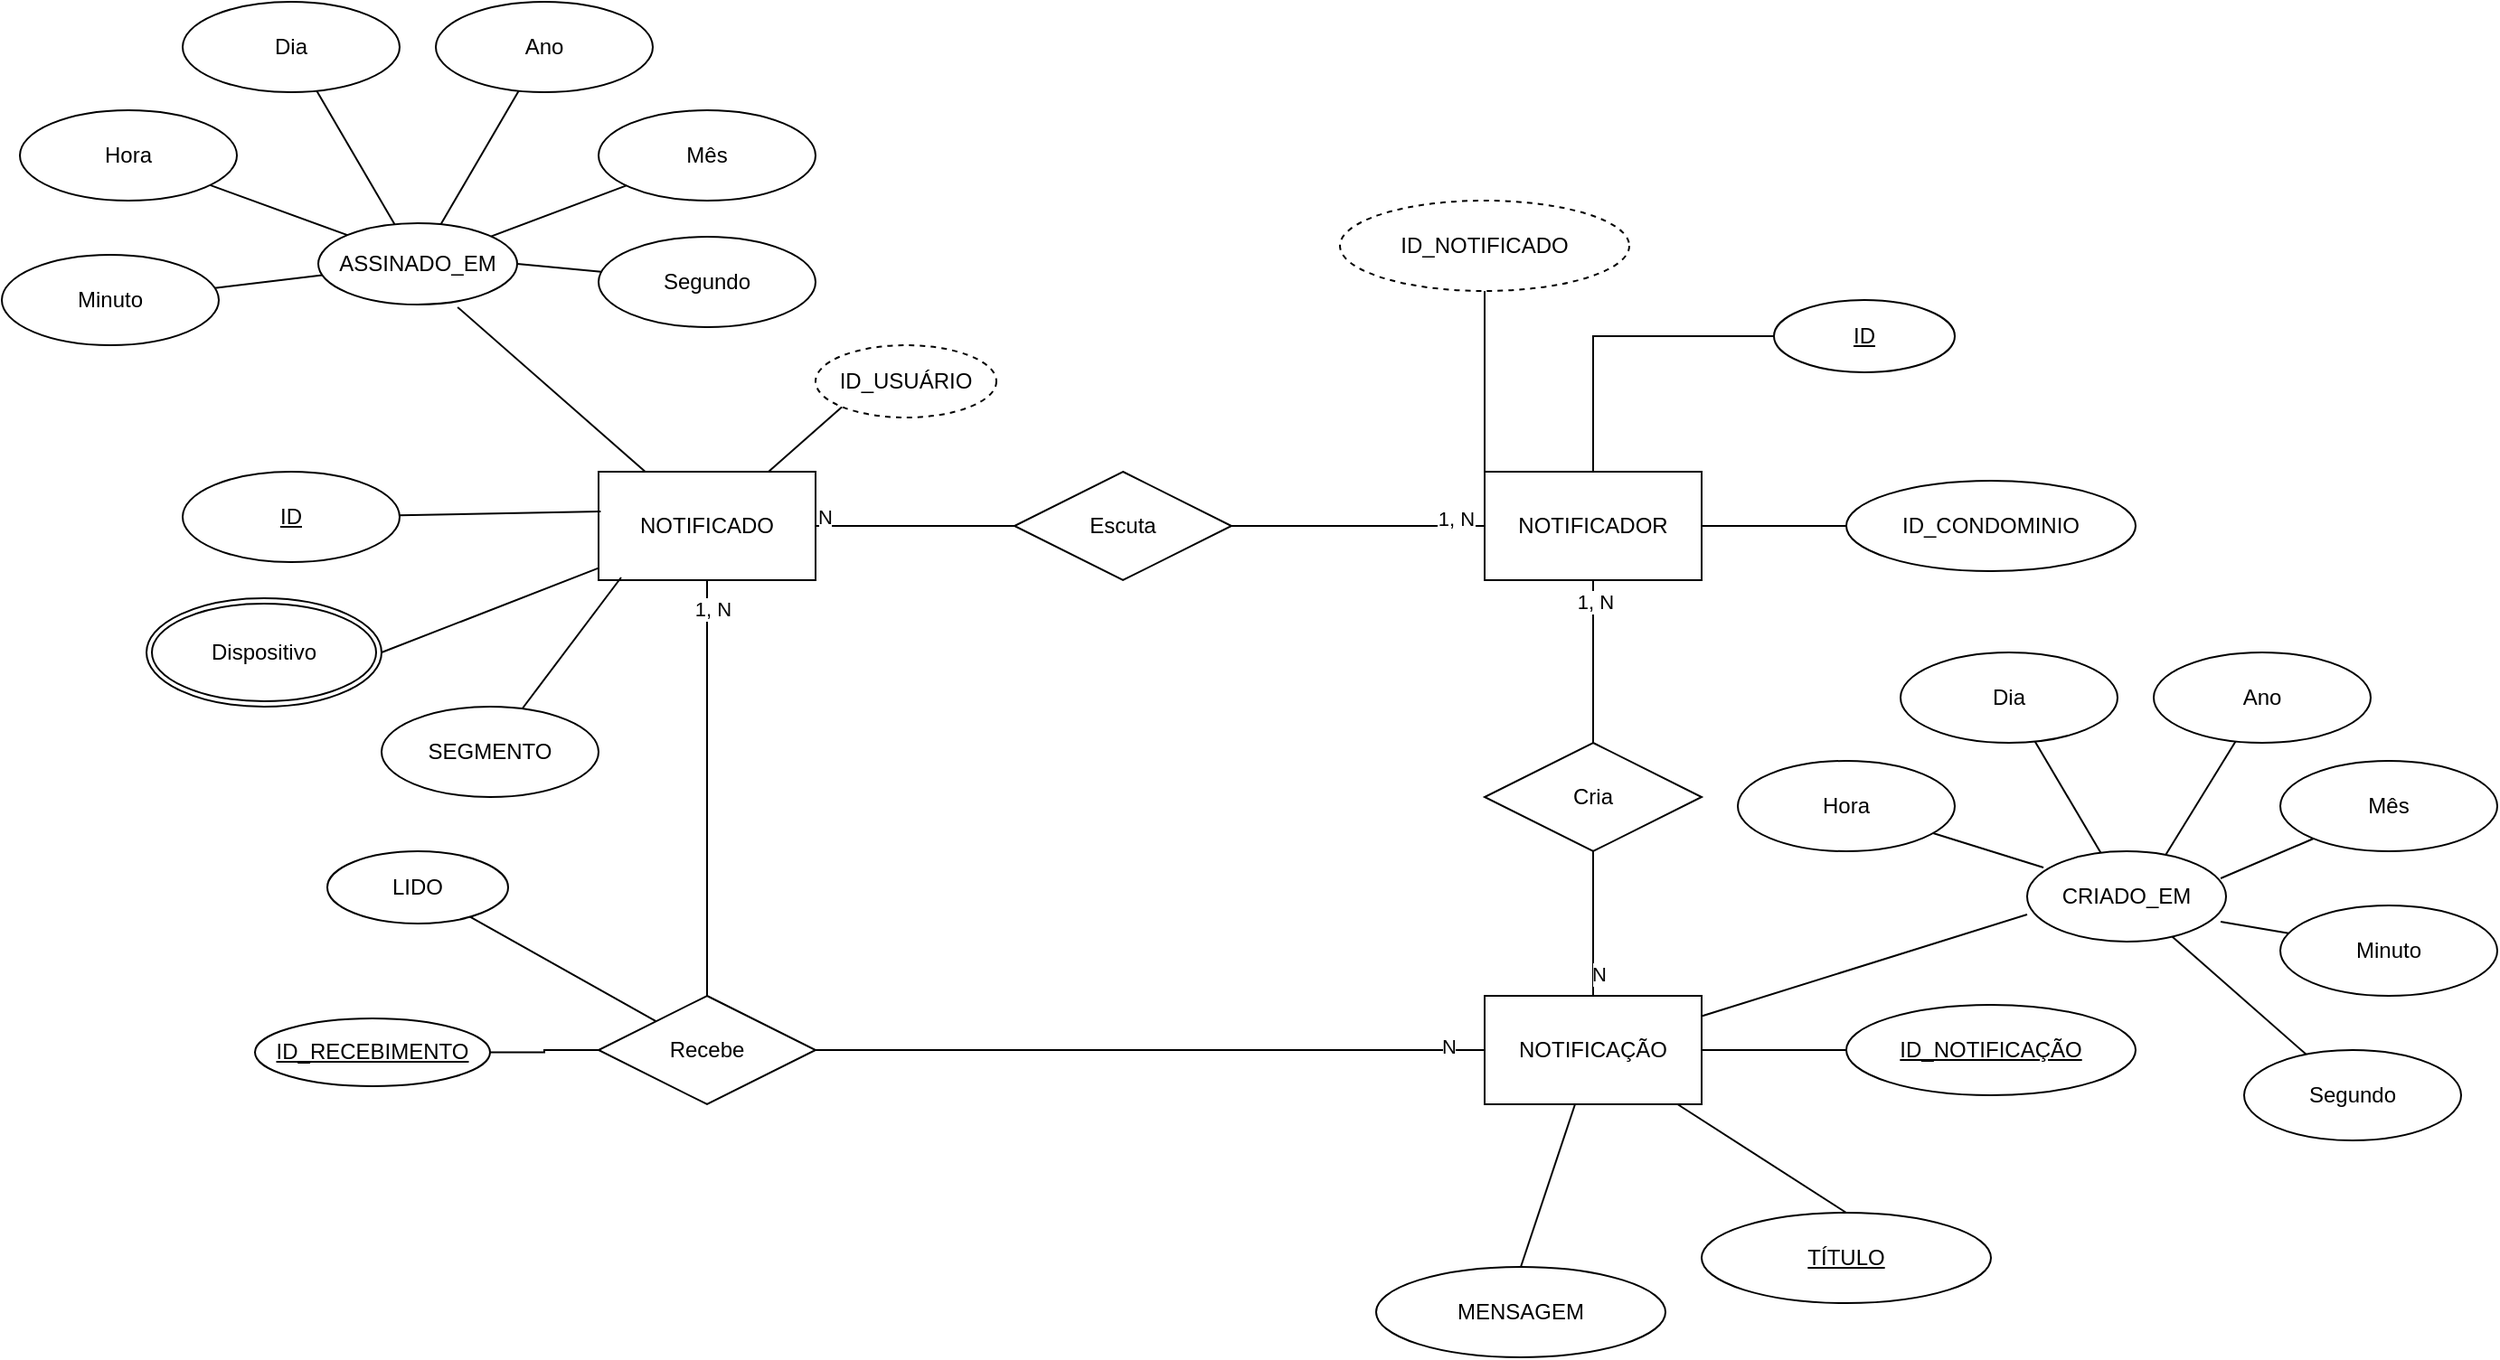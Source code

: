 <mxfile version="24.3.1" type="device">
  <diagram name="Page-1" id="kRg1-ay8pMj5Pi-dX9Vl">
    <mxGraphModel dx="1794" dy="1628" grid="1" gridSize="10" guides="1" tooltips="1" connect="1" arrows="1" fold="1" page="1" pageScale="1" pageWidth="850" pageHeight="1100" math="0" shadow="0">
      <root>
        <mxCell id="0" />
        <mxCell id="1" parent="0" />
        <mxCell id="TpQNtew0xltjlEM3AGvT-24" style="rounded=0;orthogonalLoop=1;jettySize=auto;html=1;entryX=0;entryY=1;entryDx=0;entryDy=0;endArrow=none;endFill=0;" parent="1" source="TpQNtew0xltjlEM3AGvT-1" target="TpQNtew0xltjlEM3AGvT-23" edge="1">
          <mxGeometry relative="1" as="geometry" />
        </mxCell>
        <mxCell id="TpQNtew0xltjlEM3AGvT-67" style="edgeStyle=orthogonalEdgeStyle;rounded=0;orthogonalLoop=1;jettySize=auto;html=1;endArrow=none;endFill=0;" parent="1" source="TpQNtew0xltjlEM3AGvT-1" target="TpQNtew0xltjlEM3AGvT-66" edge="1">
          <mxGeometry relative="1" as="geometry" />
        </mxCell>
        <mxCell id="TpQNtew0xltjlEM3AGvT-90" value="1, N" style="edgeLabel;html=1;align=center;verticalAlign=middle;resizable=0;points=[];" parent="TpQNtew0xltjlEM3AGvT-67" vertex="1" connectable="0">
          <mxGeometry x="-0.861" y="3" relative="1" as="geometry">
            <mxPoint as="offset" />
          </mxGeometry>
        </mxCell>
        <mxCell id="30r3uodBetRimc9JXK35-7" style="rounded=0;orthogonalLoop=1;jettySize=auto;html=1;entryX=1;entryY=0.5;entryDx=0;entryDy=0;endArrow=none;endFill=0;" edge="1" parent="1" source="TpQNtew0xltjlEM3AGvT-1" target="30r3uodBetRimc9JXK35-6">
          <mxGeometry relative="1" as="geometry" />
        </mxCell>
        <mxCell id="TpQNtew0xltjlEM3AGvT-1" value="NOTIFICADO" style="rounded=0;whiteSpace=wrap;html=1;" parent="1" vertex="1">
          <mxGeometry x="130" y="190" width="120" height="60" as="geometry" />
        </mxCell>
        <mxCell id="TpQNtew0xltjlEM3AGvT-18" style="rounded=0;orthogonalLoop=1;jettySize=auto;html=1;entryX=0.01;entryY=0.367;entryDx=0;entryDy=0;endArrow=none;endFill=0;entryPerimeter=0;" parent="1" source="TpQNtew0xltjlEM3AGvT-2" target="TpQNtew0xltjlEM3AGvT-1" edge="1">
          <mxGeometry relative="1" as="geometry" />
        </mxCell>
        <mxCell id="TpQNtew0xltjlEM3AGvT-2" value="&lt;u&gt;ID&lt;/u&gt;" style="ellipse;whiteSpace=wrap;html=1;" parent="1" vertex="1">
          <mxGeometry x="-100" y="190" width="120" height="50" as="geometry" />
        </mxCell>
        <mxCell id="TpQNtew0xltjlEM3AGvT-13" style="rounded=0;orthogonalLoop=1;jettySize=auto;html=1;endArrow=none;endFill=0;" parent="1" target="TpQNtew0xltjlEM3AGvT-1" edge="1">
          <mxGeometry relative="1" as="geometry">
            <mxPoint x="52.063" y="98.94" as="sourcePoint" />
          </mxGeometry>
        </mxCell>
        <mxCell id="TpQNtew0xltjlEM3AGvT-9" style="rounded=0;orthogonalLoop=1;jettySize=auto;html=1;entryX=0;entryY=0;entryDx=0;entryDy=0;endArrow=none;endFill=0;" parent="1" source="TpQNtew0xltjlEM3AGvT-5" target="6f-TwCAPix_qyAi-z65O-1" edge="1">
          <mxGeometry relative="1" as="geometry">
            <mxPoint x="-14.246" y="55.734" as="targetPoint" />
          </mxGeometry>
        </mxCell>
        <mxCell id="TpQNtew0xltjlEM3AGvT-5" value="Hora" style="ellipse;whiteSpace=wrap;html=1;" parent="1" vertex="1">
          <mxGeometry x="-190" y="-10" width="120" height="50" as="geometry" />
        </mxCell>
        <mxCell id="TpQNtew0xltjlEM3AGvT-10" style="rounded=0;orthogonalLoop=1;jettySize=auto;html=1;endArrow=none;endFill=0;" parent="1" source="TpQNtew0xltjlEM3AGvT-6" target="6f-TwCAPix_qyAi-z65O-1" edge="1">
          <mxGeometry relative="1" as="geometry">
            <mxPoint x="10.622" y="48.456" as="targetPoint" />
          </mxGeometry>
        </mxCell>
        <mxCell id="TpQNtew0xltjlEM3AGvT-6" value="Dia" style="ellipse;whiteSpace=wrap;html=1;" parent="1" vertex="1">
          <mxGeometry x="-100" y="-70" width="120" height="50" as="geometry" />
        </mxCell>
        <mxCell id="TpQNtew0xltjlEM3AGvT-7" value="Mês" style="ellipse;whiteSpace=wrap;html=1;" parent="1" vertex="1">
          <mxGeometry x="130" y="-10" width="120" height="50" as="geometry" />
        </mxCell>
        <mxCell id="TpQNtew0xltjlEM3AGvT-11" style="rounded=0;orthogonalLoop=1;jettySize=auto;html=1;endArrow=none;endFill=0;" parent="1" source="TpQNtew0xltjlEM3AGvT-8" target="6f-TwCAPix_qyAi-z65O-1" edge="1">
          <mxGeometry relative="1" as="geometry">
            <mxPoint x="41.405" y="48.752" as="targetPoint" />
          </mxGeometry>
        </mxCell>
        <mxCell id="TpQNtew0xltjlEM3AGvT-8" value="Ano" style="ellipse;whiteSpace=wrap;html=1;" parent="1" vertex="1">
          <mxGeometry x="40" y="-70" width="120" height="50" as="geometry" />
        </mxCell>
        <mxCell id="TpQNtew0xltjlEM3AGvT-12" style="rounded=0;orthogonalLoop=1;jettySize=auto;html=1;endArrow=none;endFill=0;" parent="1" source="TpQNtew0xltjlEM3AGvT-7" target="6f-TwCAPix_qyAi-z65O-1" edge="1">
          <mxGeometry relative="1" as="geometry">
            <mxPoint x="70.32" y="57.015" as="targetPoint" />
          </mxGeometry>
        </mxCell>
        <mxCell id="TpQNtew0xltjlEM3AGvT-15" style="rounded=0;orthogonalLoop=1;jettySize=auto;html=1;endArrow=none;endFill=0;" parent="1" source="TpQNtew0xltjlEM3AGvT-14" target="6f-TwCAPix_qyAi-z65O-1" edge="1">
          <mxGeometry relative="1" as="geometry">
            <mxPoint x="-28.452" y="81.479" as="targetPoint" />
          </mxGeometry>
        </mxCell>
        <mxCell id="TpQNtew0xltjlEM3AGvT-14" value="Minuto" style="ellipse;whiteSpace=wrap;html=1;" parent="1" vertex="1">
          <mxGeometry x="-200" y="70" width="120" height="50" as="geometry" />
        </mxCell>
        <mxCell id="TpQNtew0xltjlEM3AGvT-17" style="rounded=0;orthogonalLoop=1;jettySize=auto;html=1;endArrow=none;endFill=0;entryX=1;entryY=0.5;entryDx=0;entryDy=0;" parent="1" source="TpQNtew0xltjlEM3AGvT-16" target="6f-TwCAPix_qyAi-z65O-1" edge="1">
          <mxGeometry relative="1" as="geometry">
            <mxPoint x="79.6" y="78.309" as="targetPoint" />
          </mxGeometry>
        </mxCell>
        <mxCell id="TpQNtew0xltjlEM3AGvT-16" value="Segundo" style="ellipse;whiteSpace=wrap;html=1;" parent="1" vertex="1">
          <mxGeometry x="130" y="60" width="120" height="50" as="geometry" />
        </mxCell>
        <mxCell id="TpQNtew0xltjlEM3AGvT-23" value="ID_USUÁRIO" style="ellipse;whiteSpace=wrap;html=1;align=center;dashed=1;" parent="1" vertex="1">
          <mxGeometry x="250" y="120" width="100" height="40" as="geometry" />
        </mxCell>
        <mxCell id="TpQNtew0xltjlEM3AGvT-27" value="Escuta" style="shape=rhombus;perimeter=rhombusPerimeter;whiteSpace=wrap;html=1;align=center;" parent="1" vertex="1">
          <mxGeometry x="360" y="190" width="120" height="60" as="geometry" />
        </mxCell>
        <mxCell id="TpQNtew0xltjlEM3AGvT-34" style="edgeStyle=orthogonalEdgeStyle;rounded=0;orthogonalLoop=1;jettySize=auto;html=1;entryX=1;entryY=0.5;entryDx=0;entryDy=0;endArrow=none;endFill=0;" parent="1" source="TpQNtew0xltjlEM3AGvT-29" target="TpQNtew0xltjlEM3AGvT-27" edge="1">
          <mxGeometry relative="1" as="geometry" />
        </mxCell>
        <mxCell id="TpQNtew0xltjlEM3AGvT-91" value="1, N" style="edgeLabel;html=1;align=center;verticalAlign=middle;resizable=0;points=[];" parent="TpQNtew0xltjlEM3AGvT-34" vertex="1" connectable="0">
          <mxGeometry x="-0.771" y="-4" relative="1" as="geometry">
            <mxPoint as="offset" />
          </mxGeometry>
        </mxCell>
        <mxCell id="TpQNtew0xltjlEM3AGvT-42" style="edgeStyle=orthogonalEdgeStyle;rounded=0;orthogonalLoop=1;jettySize=auto;html=1;entryX=0.5;entryY=0;entryDx=0;entryDy=0;endArrow=none;endFill=0;" parent="1" source="TpQNtew0xltjlEM3AGvT-29" target="TpQNtew0xltjlEM3AGvT-41" edge="1">
          <mxGeometry relative="1" as="geometry" />
        </mxCell>
        <mxCell id="TpQNtew0xltjlEM3AGvT-92" value="1, N" style="edgeLabel;html=1;align=center;verticalAlign=middle;resizable=0;points=[];" parent="TpQNtew0xltjlEM3AGvT-42" vertex="1" connectable="0">
          <mxGeometry x="-0.733" y="1" relative="1" as="geometry">
            <mxPoint as="offset" />
          </mxGeometry>
        </mxCell>
        <mxCell id="TpQNtew0xltjlEM3AGvT-29" value="NOTIFICADOR" style="rounded=0;whiteSpace=wrap;html=1;" parent="1" vertex="1">
          <mxGeometry x="620" y="190" width="120" height="60" as="geometry" />
        </mxCell>
        <mxCell id="TpQNtew0xltjlEM3AGvT-30" style="edgeStyle=orthogonalEdgeStyle;rounded=0;orthogonalLoop=1;jettySize=auto;html=1;entryX=0;entryY=0.5;entryDx=0;entryDy=0;endArrow=none;endFill=0;" parent="1" source="TpQNtew0xltjlEM3AGvT-1" target="TpQNtew0xltjlEM3AGvT-27" edge="1">
          <mxGeometry relative="1" as="geometry" />
        </mxCell>
        <mxCell id="TpQNtew0xltjlEM3AGvT-39" value="N" style="edgeLabel;html=1;align=center;verticalAlign=middle;resizable=0;points=[];" parent="TpQNtew0xltjlEM3AGvT-30" vertex="1" connectable="0">
          <mxGeometry x="-0.849" y="1" relative="1" as="geometry">
            <mxPoint x="-4" y="-4" as="offset" />
          </mxGeometry>
        </mxCell>
        <mxCell id="TpQNtew0xltjlEM3AGvT-33" style="edgeStyle=orthogonalEdgeStyle;rounded=0;orthogonalLoop=1;jettySize=auto;html=1;endArrow=none;endFill=0;entryX=0.5;entryY=0;entryDx=0;entryDy=0;" parent="1" source="TpQNtew0xltjlEM3AGvT-32" target="TpQNtew0xltjlEM3AGvT-29" edge="1">
          <mxGeometry relative="1" as="geometry" />
        </mxCell>
        <mxCell id="TpQNtew0xltjlEM3AGvT-32" value="&lt;u&gt;ID&lt;/u&gt;" style="ellipse;whiteSpace=wrap;html=1;align=center;" parent="1" vertex="1">
          <mxGeometry x="780" y="95" width="100" height="40" as="geometry" />
        </mxCell>
        <mxCell id="TpQNtew0xltjlEM3AGvT-36" style="rounded=0;orthogonalLoop=1;jettySize=auto;html=1;endArrow=none;endFill=0;entryX=0;entryY=0;entryDx=0;entryDy=0;" parent="1" source="TpQNtew0xltjlEM3AGvT-35" target="TpQNtew0xltjlEM3AGvT-29" edge="1">
          <mxGeometry relative="1" as="geometry" />
        </mxCell>
        <mxCell id="TpQNtew0xltjlEM3AGvT-35" value="ID_NOTIFICADO" style="ellipse;whiteSpace=wrap;html=1;align=center;dashed=1;" parent="1" vertex="1">
          <mxGeometry x="540" y="40" width="160" height="50" as="geometry" />
        </mxCell>
        <mxCell id="TpQNtew0xltjlEM3AGvT-38" style="edgeStyle=orthogonalEdgeStyle;rounded=0;orthogonalLoop=1;jettySize=auto;html=1;endArrow=none;endFill=0;entryX=1;entryY=0.5;entryDx=0;entryDy=0;" parent="1" source="TpQNtew0xltjlEM3AGvT-37" target="TpQNtew0xltjlEM3AGvT-29" edge="1">
          <mxGeometry relative="1" as="geometry">
            <mxPoint x="490" y="250" as="targetPoint" />
          </mxGeometry>
        </mxCell>
        <mxCell id="TpQNtew0xltjlEM3AGvT-37" value="ID_CONDOMINIO" style="ellipse;whiteSpace=wrap;html=1;align=center;" parent="1" vertex="1">
          <mxGeometry x="820" y="195" width="160" height="50" as="geometry" />
        </mxCell>
        <mxCell id="TpQNtew0xltjlEM3AGvT-44" style="edgeStyle=orthogonalEdgeStyle;rounded=0;orthogonalLoop=1;jettySize=auto;html=1;entryX=0.5;entryY=0;entryDx=0;entryDy=0;endArrow=none;endFill=0;" parent="1" source="TpQNtew0xltjlEM3AGvT-41" target="TpQNtew0xltjlEM3AGvT-43" edge="1">
          <mxGeometry relative="1" as="geometry" />
        </mxCell>
        <mxCell id="TpQNtew0xltjlEM3AGvT-93" value="N" style="edgeLabel;html=1;align=center;verticalAlign=middle;resizable=0;points=[];" parent="TpQNtew0xltjlEM3AGvT-44" vertex="1" connectable="0">
          <mxGeometry x="0.7" y="3" relative="1" as="geometry">
            <mxPoint as="offset" />
          </mxGeometry>
        </mxCell>
        <mxCell id="TpQNtew0xltjlEM3AGvT-41" value="Cria" style="shape=rhombus;perimeter=rhombusPerimeter;whiteSpace=wrap;html=1;align=center;" parent="1" vertex="1">
          <mxGeometry x="620" y="340" width="120" height="60" as="geometry" />
        </mxCell>
        <mxCell id="TpQNtew0xltjlEM3AGvT-46" style="edgeStyle=orthogonalEdgeStyle;rounded=0;orthogonalLoop=1;jettySize=auto;html=1;entryX=0;entryY=0.5;entryDx=0;entryDy=0;endArrow=none;endFill=0;" parent="1" source="TpQNtew0xltjlEM3AGvT-43" target="TpQNtew0xltjlEM3AGvT-45" edge="1">
          <mxGeometry relative="1" as="geometry" />
        </mxCell>
        <mxCell id="TpQNtew0xltjlEM3AGvT-48" style="rounded=0;orthogonalLoop=1;jettySize=auto;html=1;entryX=0.5;entryY=0;entryDx=0;entryDy=0;endArrow=none;endFill=0;" parent="1" source="TpQNtew0xltjlEM3AGvT-43" target="TpQNtew0xltjlEM3AGvT-47" edge="1">
          <mxGeometry relative="1" as="geometry" />
        </mxCell>
        <mxCell id="TpQNtew0xltjlEM3AGvT-50" style="rounded=0;orthogonalLoop=1;jettySize=auto;html=1;entryX=0.5;entryY=0;entryDx=0;entryDy=0;endArrow=none;endFill=0;" parent="1" source="TpQNtew0xltjlEM3AGvT-43" target="TpQNtew0xltjlEM3AGvT-49" edge="1">
          <mxGeometry relative="1" as="geometry" />
        </mxCell>
        <mxCell id="TpQNtew0xltjlEM3AGvT-43" value="NOTIFICAÇÃO" style="rounded=0;whiteSpace=wrap;html=1;" parent="1" vertex="1">
          <mxGeometry x="620" y="480" width="120" height="60" as="geometry" />
        </mxCell>
        <mxCell id="TpQNtew0xltjlEM3AGvT-45" value="&lt;u&gt;ID_NOTIFICAÇÃO&lt;/u&gt;" style="ellipse;whiteSpace=wrap;html=1;align=center;" parent="1" vertex="1">
          <mxGeometry x="820" y="485" width="160" height="50" as="geometry" />
        </mxCell>
        <mxCell id="TpQNtew0xltjlEM3AGvT-47" value="&lt;u&gt;TÍTULO&lt;/u&gt;" style="ellipse;whiteSpace=wrap;html=1;align=center;" parent="1" vertex="1">
          <mxGeometry x="740" y="600" width="160" height="50" as="geometry" />
        </mxCell>
        <mxCell id="TpQNtew0xltjlEM3AGvT-49" value="MENSAGEM" style="ellipse;whiteSpace=wrap;html=1;align=center;" parent="1" vertex="1">
          <mxGeometry x="560" y="630" width="160" height="50" as="geometry" />
        </mxCell>
        <mxCell id="TpQNtew0xltjlEM3AGvT-65" style="rounded=0;orthogonalLoop=1;jettySize=auto;html=1;exitX=0;exitY=0.5;exitDx=0;exitDy=0;endArrow=none;endFill=0;" parent="1" target="TpQNtew0xltjlEM3AGvT-43" edge="1">
          <mxGeometry relative="1" as="geometry">
            <mxPoint x="920" y="435" as="sourcePoint" />
          </mxGeometry>
        </mxCell>
        <mxCell id="TpQNtew0xltjlEM3AGvT-52" style="rounded=0;orthogonalLoop=1;jettySize=auto;html=1;entryX=0.082;entryY=0.18;entryDx=0;entryDy=0;endArrow=none;endFill=0;entryPerimeter=0;" parent="1" source="TpQNtew0xltjlEM3AGvT-53" target="6f-TwCAPix_qyAi-z65O-2" edge="1">
          <mxGeometry relative="1" as="geometry">
            <mxPoint x="935.754" y="415.734" as="targetPoint" />
          </mxGeometry>
        </mxCell>
        <mxCell id="TpQNtew0xltjlEM3AGvT-53" value="Hora" style="ellipse;whiteSpace=wrap;html=1;" parent="1" vertex="1">
          <mxGeometry x="760" y="350" width="120" height="50" as="geometry" />
        </mxCell>
        <mxCell id="TpQNtew0xltjlEM3AGvT-54" style="rounded=0;orthogonalLoop=1;jettySize=auto;html=1;endArrow=none;endFill=0;" parent="1" source="TpQNtew0xltjlEM3AGvT-55" target="6f-TwCAPix_qyAi-z65O-2" edge="1">
          <mxGeometry relative="1" as="geometry">
            <mxPoint x="960.622" y="408.456" as="targetPoint" />
          </mxGeometry>
        </mxCell>
        <mxCell id="TpQNtew0xltjlEM3AGvT-55" value="Dia" style="ellipse;whiteSpace=wrap;html=1;" parent="1" vertex="1">
          <mxGeometry x="850" y="290" width="120" height="50" as="geometry" />
        </mxCell>
        <mxCell id="TpQNtew0xltjlEM3AGvT-56" value="Mês" style="ellipse;whiteSpace=wrap;html=1;" parent="1" vertex="1">
          <mxGeometry x="1060" y="350" width="120" height="50" as="geometry" />
        </mxCell>
        <mxCell id="TpQNtew0xltjlEM3AGvT-57" style="rounded=0;orthogonalLoop=1;jettySize=auto;html=1;endArrow=none;endFill=0;entryX=0.691;entryY=0.06;entryDx=0;entryDy=0;entryPerimeter=0;" parent="1" source="TpQNtew0xltjlEM3AGvT-58" target="6f-TwCAPix_qyAi-z65O-2" edge="1">
          <mxGeometry relative="1" as="geometry">
            <mxPoint x="1000" y="420" as="targetPoint" />
          </mxGeometry>
        </mxCell>
        <mxCell id="TpQNtew0xltjlEM3AGvT-58" value="Ano" style="ellipse;whiteSpace=wrap;html=1;" parent="1" vertex="1">
          <mxGeometry x="990" y="290" width="120" height="50" as="geometry" />
        </mxCell>
        <mxCell id="TpQNtew0xltjlEM3AGvT-59" style="rounded=0;orthogonalLoop=1;jettySize=auto;html=1;endArrow=none;endFill=0;entryX=0.973;entryY=0.3;entryDx=0;entryDy=0;entryPerimeter=0;" parent="1" source="TpQNtew0xltjlEM3AGvT-56" target="6f-TwCAPix_qyAi-z65O-2" edge="1">
          <mxGeometry relative="1" as="geometry">
            <mxPoint x="1020" y="420" as="targetPoint" />
          </mxGeometry>
        </mxCell>
        <mxCell id="TpQNtew0xltjlEM3AGvT-60" style="rounded=0;orthogonalLoop=1;jettySize=auto;html=1;endArrow=none;endFill=0;entryX=0.973;entryY=0.78;entryDx=0;entryDy=0;entryPerimeter=0;" parent="1" source="TpQNtew0xltjlEM3AGvT-61" target="6f-TwCAPix_qyAi-z65O-2" edge="1">
          <mxGeometry relative="1" as="geometry">
            <mxPoint x="1028.02" y="442.313" as="targetPoint" />
          </mxGeometry>
        </mxCell>
        <mxCell id="TpQNtew0xltjlEM3AGvT-61" value="Minuto" style="ellipse;whiteSpace=wrap;html=1;" parent="1" vertex="1">
          <mxGeometry x="1060" y="430" width="120" height="50" as="geometry" />
        </mxCell>
        <mxCell id="TpQNtew0xltjlEM3AGvT-62" style="rounded=0;orthogonalLoop=1;jettySize=auto;html=1;endArrow=none;endFill=0;" parent="1" source="TpQNtew0xltjlEM3AGvT-63" target="6f-TwCAPix_qyAi-z65O-2" edge="1">
          <mxGeometry relative="1" as="geometry">
            <mxPoint x="1004.15" y="458.32" as="targetPoint" />
          </mxGeometry>
        </mxCell>
        <mxCell id="TpQNtew0xltjlEM3AGvT-63" value="Segundo" style="ellipse;whiteSpace=wrap;html=1;" parent="1" vertex="1">
          <mxGeometry x="1040" y="510" width="120" height="50" as="geometry" />
        </mxCell>
        <mxCell id="TpQNtew0xltjlEM3AGvT-68" style="edgeStyle=orthogonalEdgeStyle;rounded=0;orthogonalLoop=1;jettySize=auto;html=1;entryX=0;entryY=0.5;entryDx=0;entryDy=0;endArrow=none;endFill=0;" parent="1" source="TpQNtew0xltjlEM3AGvT-66" target="TpQNtew0xltjlEM3AGvT-43" edge="1">
          <mxGeometry relative="1" as="geometry" />
        </mxCell>
        <mxCell id="TpQNtew0xltjlEM3AGvT-89" value="N" style="edgeLabel;html=1;align=center;verticalAlign=middle;resizable=0;points=[];" parent="TpQNtew0xltjlEM3AGvT-68" vertex="1" connectable="0">
          <mxGeometry x="0.89" y="2" relative="1" as="geometry">
            <mxPoint as="offset" />
          </mxGeometry>
        </mxCell>
        <mxCell id="TpQNtew0xltjlEM3AGvT-66" value="Recebe" style="shape=rhombus;perimeter=rhombusPerimeter;whiteSpace=wrap;html=1;align=center;" parent="1" vertex="1">
          <mxGeometry x="130" y="480" width="120" height="60" as="geometry" />
        </mxCell>
        <mxCell id="TpQNtew0xltjlEM3AGvT-72" style="edgeStyle=orthogonalEdgeStyle;rounded=0;orthogonalLoop=1;jettySize=auto;html=1;endArrow=none;endFill=0;" parent="1" source="TpQNtew0xltjlEM3AGvT-69" target="TpQNtew0xltjlEM3AGvT-66" edge="1">
          <mxGeometry relative="1" as="geometry" />
        </mxCell>
        <mxCell id="TpQNtew0xltjlEM3AGvT-69" value="ID_RECEBIMENTO" style="ellipse;whiteSpace=wrap;html=1;align=center;fontStyle=4;" parent="1" vertex="1">
          <mxGeometry x="-60" y="492.5" width="130" height="37.5" as="geometry" />
        </mxCell>
        <mxCell id="TpQNtew0xltjlEM3AGvT-71" style="rounded=0;orthogonalLoop=1;jettySize=auto;html=1;endArrow=none;endFill=0;" parent="1" source="TpQNtew0xltjlEM3AGvT-70" target="TpQNtew0xltjlEM3AGvT-66" edge="1">
          <mxGeometry relative="1" as="geometry" />
        </mxCell>
        <mxCell id="TpQNtew0xltjlEM3AGvT-70" value="LIDO" style="ellipse;whiteSpace=wrap;html=1;align=center;" parent="1" vertex="1">
          <mxGeometry x="-20" y="400" width="100" height="40" as="geometry" />
        </mxCell>
        <mxCell id="6f-TwCAPix_qyAi-z65O-1" value="ASSINADO_EM" style="ellipse;whiteSpace=wrap;html=1;align=center;" parent="1" vertex="1">
          <mxGeometry x="-25" y="52.5" width="110" height="45" as="geometry" />
        </mxCell>
        <mxCell id="6f-TwCAPix_qyAi-z65O-2" value="CRIADO_EM" style="ellipse;whiteSpace=wrap;html=1;align=center;" parent="1" vertex="1">
          <mxGeometry x="920" y="400" width="110" height="50" as="geometry" />
        </mxCell>
        <mxCell id="6f-TwCAPix_qyAi-z65O-3" value="SEGMENTO" style="ellipse;whiteSpace=wrap;html=1;" parent="1" vertex="1">
          <mxGeometry x="10" y="320" width="120" height="50" as="geometry" />
        </mxCell>
        <mxCell id="30r3uodBetRimc9JXK35-5" style="rounded=0;orthogonalLoop=1;jettySize=auto;html=1;entryX=0.104;entryY=0.975;entryDx=0;entryDy=0;entryPerimeter=0;endArrow=none;endFill=0;" edge="1" parent="1" source="6f-TwCAPix_qyAi-z65O-3" target="TpQNtew0xltjlEM3AGvT-1">
          <mxGeometry relative="1" as="geometry" />
        </mxCell>
        <mxCell id="30r3uodBetRimc9JXK35-6" value="Dispositivo" style="ellipse;shape=doubleEllipse;margin=3;whiteSpace=wrap;html=1;align=center;" vertex="1" parent="1">
          <mxGeometry x="-120" y="260" width="130" height="60" as="geometry" />
        </mxCell>
      </root>
    </mxGraphModel>
  </diagram>
</mxfile>
